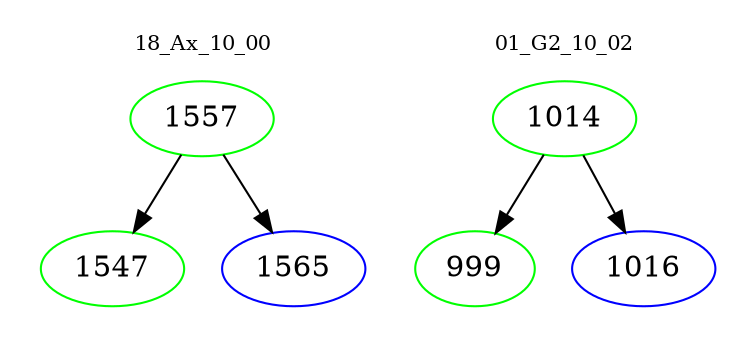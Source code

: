 digraph{
subgraph cluster_0 {
color = white
label = "18_Ax_10_00";
fontsize=10;
T0_1557 [label="1557", color="green"]
T0_1557 -> T0_1547 [color="black"]
T0_1547 [label="1547", color="green"]
T0_1557 -> T0_1565 [color="black"]
T0_1565 [label="1565", color="blue"]
}
subgraph cluster_1 {
color = white
label = "01_G2_10_02";
fontsize=10;
T1_1014 [label="1014", color="green"]
T1_1014 -> T1_999 [color="black"]
T1_999 [label="999", color="green"]
T1_1014 -> T1_1016 [color="black"]
T1_1016 [label="1016", color="blue"]
}
}
